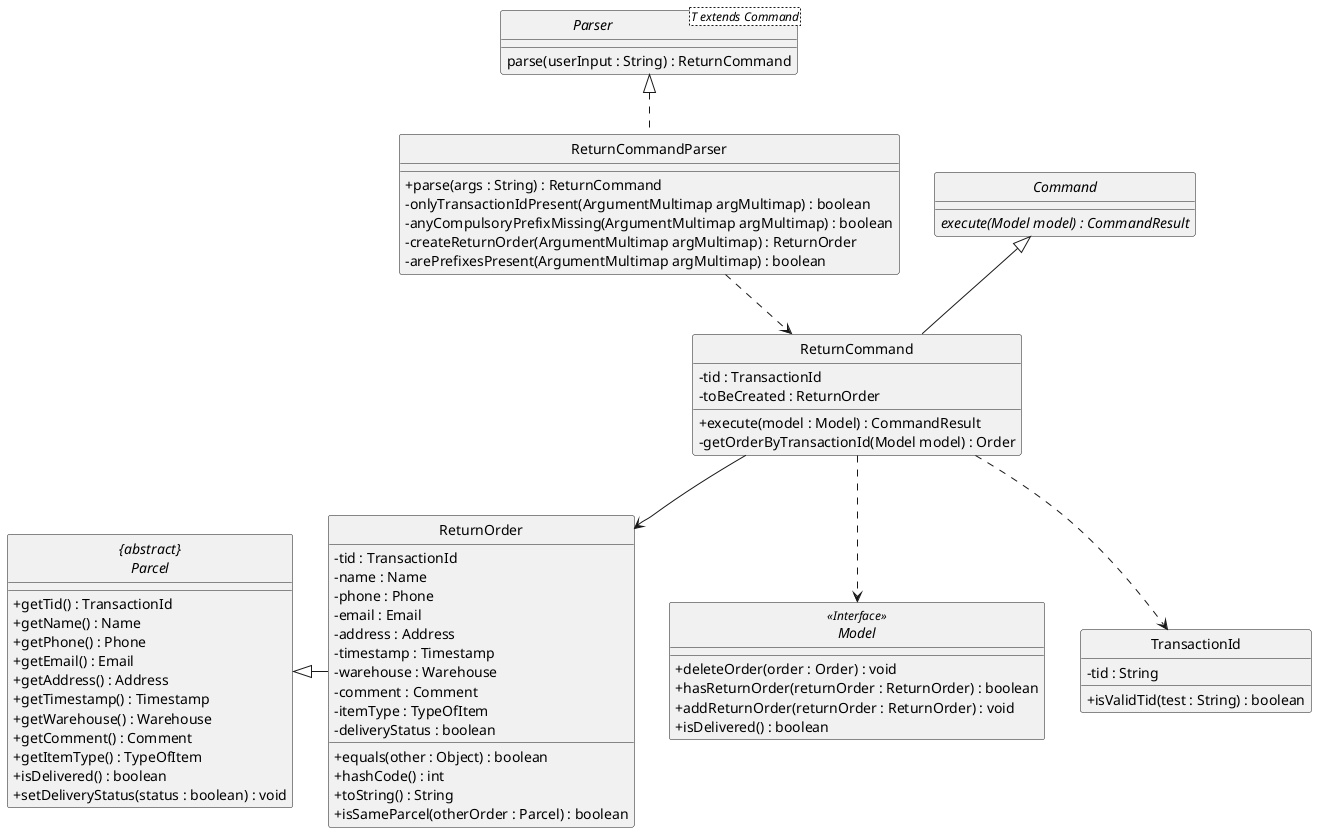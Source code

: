 @startuml
skinparam backgroundColor #ffffff
skinparam classAttributeIconSize 0
hide circle

class ReturnCommandParser implements Parser {
    /' Methods '/
    + parse(args : String) : ReturnCommand
    - onlyTransactionIdPresent(ArgumentMultimap argMultimap) : boolean
    - anyCompulsoryPrefixMissing(ArgumentMultimap argMultimap) : boolean
    - createReturnOrder(ArgumentMultimap argMultimap) : ReturnOrder
    - arePrefixesPresent(ArgumentMultimap argMultimap) : boolean
}

interface Parser<T extends Command> {
    parse(userInput : String) : ReturnCommand
}

abstract class Command {
    {abstract} execute(Model model) : CommandResult
}

class ReturnCommand extends Command {
    /' Fields '/
    - tid : TransactionId
    - toBeCreated : ReturnOrder

    /' Methods '/
    + execute(model : Model) : CommandResult
    - getOrderByTransactionId(Model model) : Order
}

interface Model <<Interface>> {
    + deleteOrder(order : Order) : void
    + hasReturnOrder(returnOrder : ReturnOrder) : boolean
    + addReturnOrder(returnOrder : ReturnOrder) : void
    + isDelivered() : boolean
}

abstract class "{abstract}\nParcel" {
    + getTid() : TransactionId
    + getName() : Name
    + getPhone() : Phone
    + getEmail() : Email
    + getAddress() : Address
    + getTimestamp() : Timestamp
    + getWarehouse() : Warehouse
    + getComment() : Comment
    + getItemType() : TypeOfItem
    + isDelivered() : boolean
    + setDeliveryStatus(status : boolean) : void
}

class ReturnOrder {
    /' Fields '/
    - tid : TransactionId
    - name : Name
    - phone : Phone
    - email : Email
    - address : Address
    - timestamp : Timestamp
    - warehouse : Warehouse
    - comment : Comment
    - itemType : TypeOfItem
    - deliveryStatus : boolean

    /' Methods '/
    + equals(other : Object) : boolean
    + hashCode() : int
    + toString() : String
    + isSameParcel(otherOrder : Parcel) : boolean
}

class TransactionId {
    - tid : String

    + isValidTid(test : String) : boolean
}

ReturnCommandParser ..> ReturnCommand
ReturnCommand ..> Model
ReturnCommand ..> TransactionId
ReturnCommand --> ReturnOrder
ReturnOrder --left|> "{abstract}\nParcel"
@enduml
